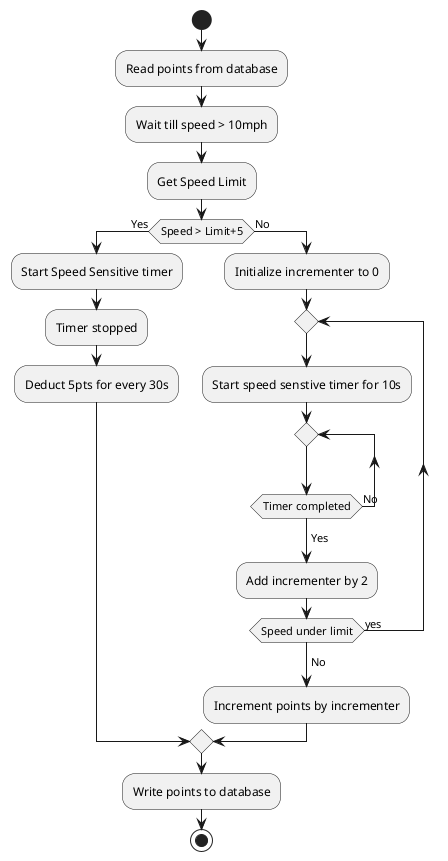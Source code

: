 @startuml

start
:Read points from database;
:Wait till speed > 10mph;
:Get Speed Limit;

if (Speed > Limit+5) then (Yes)
:Start Speed Sensitive timer;
:Timer stopped;
:Deduct 5pts for every 30s;

else (No)
:Initialize incrementer to 0;
repeat
  :Start speed senstive timer for 10s;
  repeat
  repeat while (Timer completed) is (No)
  ->Yes;
  :Add incrementer by 2;
repeat while (Speed under limit) is (yes)
->No;
:Increment points by incrementer;
endif
:Write points to database;
stop

@enduml
